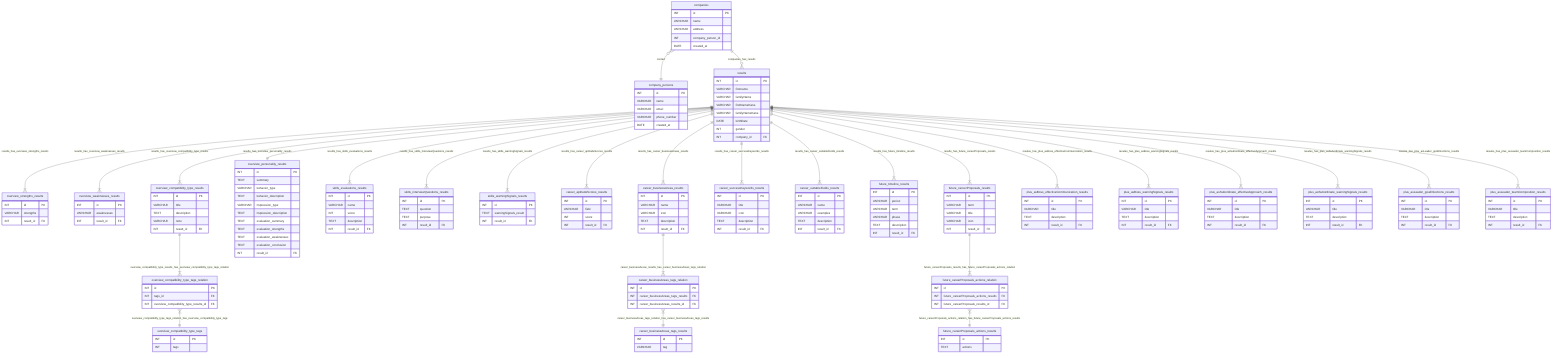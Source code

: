 erDiagram
    companies {
        INT     id PK
        VARCHAR name
        VARCHAR address
        INT     company_person_id
        DATE    created_at
    }

    company_persons {
        INT     id PK
        VARCHAR name
        VARCHAR email
        VARCHAR phone_number
        DATE    created_at
    }

    results {
        INT     id PK
        VARCHAR firstname
        VARCHAR familyName
        VARCHAR firstNameKana
        VARCHAR familyNameKana
        DATE    birthDate
        INT     gender
        INT     company_id FK
    }

    overview_strengths_results {
        INT     id PK
        VARCHAR strengths
        INT     result_id FK
    }

    overview_weaknesses_results {
        INT     id PK
        VARCHAR weaknesses
        INT     result_id FK
    }

    overview_compatibility_type_results {
        INT     id PK
        VARCHAR title
        TEXT    description
        VARCHAR note
        INT     result_id FK
    }

    overview_compatibility_type_tags {
        INT     id PK
        INT     tags
    }

    overview_compatibility_type_tags_relation {
        INT     id PK
        INT     tags_id FK
        INT     overview_compatibility_type_results_id FK
    }

    %%resultと1対1なのでresultに移す？井上くんに確認
    overview_personality_results {
        INT     id PK
        TEXT    summary
        VARCHAR behavior_type
        TEXT    behavior_description
        VARCHAR impression_type
        TEXT    impression_description
        TEXT    evaluation_summary
        TEXT    evaluation_strengths
        TEXT    evaluation_weaknesses
        TEXT    evaluation_conclusion
        INT     result_id FK

    }
%% 増える可能性がないとは言えない部分、これもresultに結合するかこのまま独立させるか拡張性を考えると独立か？
    skills_evaluations_results {
        INT      id PK
        VARCHAR  name
        INT      score
        TEXT     description
        INT      result_id FK
    }

%%コレ以上増えないと思うが増える可能性が懸念される部分
    skills_interviewQuestions_results {
        INT      id PK
        TEXT     question
        TEXT     purpose
        INT      result_id FK

    }

    skills_warningSignals_results {
        INT      id PK
        TEXT     warningSignals_result
        INT      result_id FK
    }

    career_aptitudeScores_results {
        INT      id PK
        VARCHAR  field
        INT      score
        INT      result_id FK
    }

    career_businessAreas_results {
        INT      id PK
        VARCHAR  name
        VARCHAR  icon
        TEXT     description
        INT      result_id FK
    }

    career_businessAreas_tags_results {
        INT      id PK
        VARCHAR  tag
    }

    career_businessAreas_tags_relation {
        INT     id PK
        INT     career_businessAreas_tags_results FK
        INT     career_businessAreas_results_id FK
    }

    career_successKeywords_results {
        INT      id PK
        VARCHAR  title
        VARCHAR  icon
        TEXT     description
        INT      result_id FK
    }

    career_suitableFields_results {
        INT      id PK
        VARCHAR  name
        VARCHAR  examples
        TEXT     description
        INT      result_id FK
    }

%%　descriptionは分析結果からユニークな値になるので、格納項目として残す
    future_timeline_results {
        INT      id PK
        VARCHAR  period
        VARCHAR  term
        VARCHAR  phase
        TEXT     description
        INT      result_id FK
    }

%% %%　periodが固定値なのでhtmlに直接記述してDBの格納項目を減らす
%%     future_timeline_periods_results {
%%         INT      id PK
%%         VARCHAR  period
%%         INT      future_timeline_results_id FK
%%     }

%% %%　termが固定値なのでhtmlに直接記述してDBの格納項目を減らす
%%     future_timeline_terms_results {
%%         INT      id PK
%%         VARCHAR  term
%%         INT      future_timeline_results_id FK
%%     }

%% %%　phasesが固定値なのでhtmlに直接記述してDBの格納項目を減らす
%%     future_timeline_phases_results {
%%         INT      id PK
%%         VARCHAR  phase
%%         INT      future_timeline_results_id FK
%%     }


    future_careerProposals_results {
        INT      id PK
        VARCHAR  term
        VARCHAR  title
        VARCHAR  icon
        INT      result_id FK
    }

    future_careerProposals_actions_results {
        INT      id PK
        TEXT     actions
    }

    future_careerProposals_actions_relation {
        INT     id PK
        INT     future_careerProposals_actions_results FK
        INT     future_careerProposals_results_id FK
    }



    %% ここから下は後で使う ///
    plus_asBoss_effectiveCommunication_results {
        INT     id PK
        VARCHAR title
        TEXT    description
        INT     result_id   FK
    }

    plus_asBoss_warningSignals_results {
        INT     id PK
        VARCHAR title
        TEXT    description
        INT     result_id   FK
    }

    plus_asSubordinate_effectiveApproach_results {
        INT     id PK
        VARCHAR title
        TEXT    description
        INT     result_id   FK
    }

    plus_asSubordinate_warningSignals_results {
        INT     id PK
        VARCHAR title
        TEXT    description
        INT     result_id   FK
    }

    plus_asLeader_goalDirections_results {
        INT     id PK
        VARCHAR title
        TEXT    description
        INT     result_id   FK
    }

    plus_asLeader_teamComposition_results {
        INT     id PK
        VARCHAR title
        TEXT    description
        INT     result_id   FK
    }


    %% ────────────── relations ──────────────
    companies      }o--|| company_persons : contact
    companies ||--o{ results : companies_has_results
    results ||--|{ overview_strengths_results : results_has_overview_strengths_results
    results ||--|{ overview_weaknesses_results : results_has_overview_weaknesses_results
    results ||--|{ overview_compatibility_type_results : results_has_overview_compatibility_type_results
    results ||--|| overview_personality_results : results_has_overview_personality_results
    results ||--|{ skills_evaluations_results : results_has_skills_evaluations_results
    results ||--|{ skills_interviewQuestions_results : results_has_skills_interviewQuestions_results
    results ||--|{ skills_warningSignals_results : results_has_skills_warningSignals_results
    results ||--|{ career_aptitudeScores_results : results_has_career_aptitudeScores_results
    results ||--|{ career_businessAreas_results : results_has_career_businessAreas_results
    results ||--|{ career_successKeywords_results : results_has_career_successKeywords_results
    results ||--|{ career_suitableFields_results : results_has_career_suitableFields_results
    results ||--|{ future_timeline_results : results_has_future_timeline_results
    results ||--|{ future_careerProposals_results : results_has_future_careerProposals_results
    results ||--|{ plus_asBoss_effectiveCommunication_results: resules_has_plus_asBoss_effectiveCommunication_results
    results ||--|{ plus_asBoss_warningSignals_results: resules_has_plus_asBoss_warningSignals_results
    results ||--|{ plus_asSubordinate_effectiveApproach_results: resules_has_plus_asSubordinate_effectiveApproach_results
    results ||--|{ plus_asSubordinate_warningSignals_results: resules_has_plus_asSubordinate_warningSignals_results
    results ||--|{ plus_asLeader_goalDirections_results: resules_has_plus_asLeader_goalDirections_results
    results ||--|{ plus_asLeader_teamComposition_results: resules_has_plus_asLeader_teamComposition_results


    overview_compatibility_type_results ||--|{ overview_compatibility_type_tags_relation : overview_compatibility_type_results_has_overview_compatibility_type_tags_relation
    overview_compatibility_type_tags_relation}|--|| overview_compatibility_type_tags : overview_compatibility_type_tags_relation_has_overview_compatibility_type_tags

    career_businessAreas_results ||--|{ career_businessAreas_tags_relation : career_businessAreas_results_has_career_businessAreas_tags_relation
    career_businessAreas_tags_relation }|--|| career_businessAreas_tags_results : career_businessAreas_tags_relation_has_career_businessAreas_tags_results

    future_careerProposals_results ||--|{ future_careerProposals_actions_relation : future_careerProposals_results_has_future_careerProposals_actions_relation
    future_careerProposals_actions_relation }|--|| future_careerProposals_actions_results : future_careerProposals_actions_relation_has_future_careerProposals_actions_results